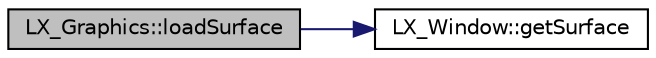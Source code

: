 digraph "LX_Graphics::loadSurface"
{
  edge [fontname="Helvetica",fontsize="10",labelfontname="Helvetica",labelfontsize="10"];
  node [fontname="Helvetica",fontsize="10",shape=record];
  rankdir="LR";
  Node1 [label="LX_Graphics::loadSurface",height=0.2,width=0.4,color="black", fillcolor="grey75", style="filled" fontcolor="black"];
  Node1 -> Node2 [color="midnightblue",fontsize="10",style="solid",fontname="Helvetica"];
  Node2 [label="LX_Window::getSurface",height=0.2,width=0.4,color="black", fillcolor="white", style="filled",URL="$class_l_x___window.html#a2bcf302f26eadb7284f45efd34af26e1"];
}
